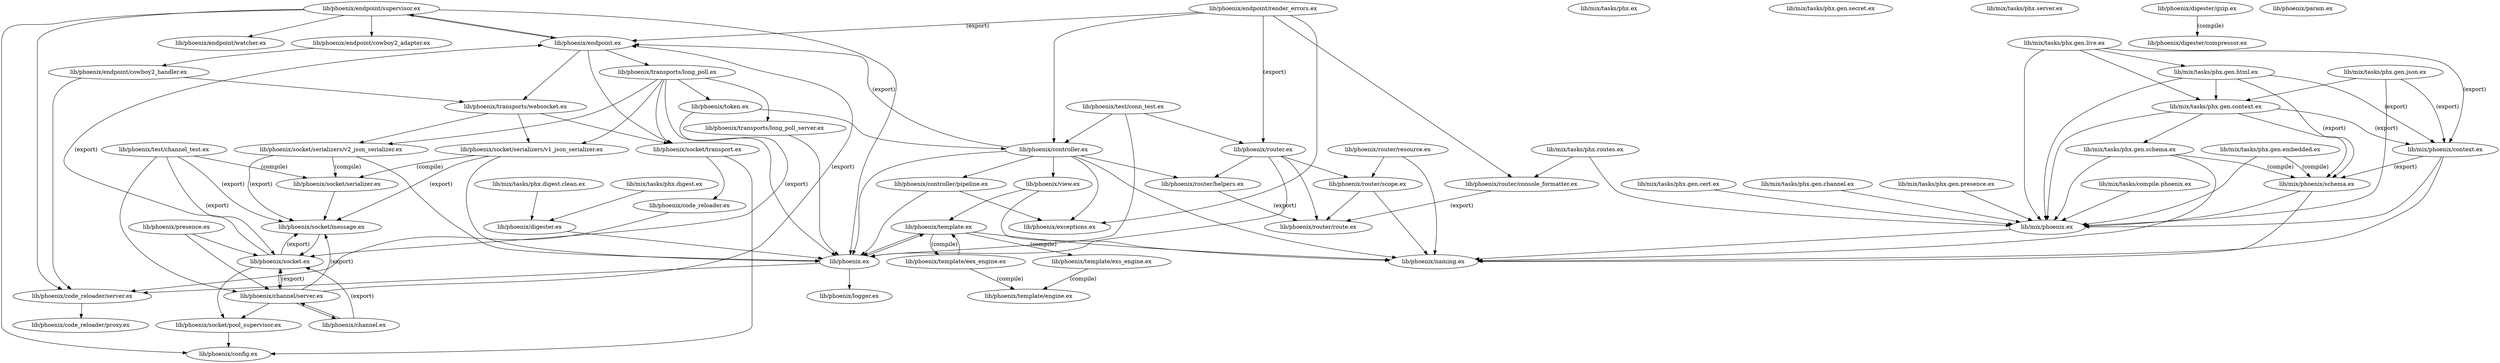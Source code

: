 digraph "phoenix" {
  "lib/mix/phoenix.ex"
  "lib/mix/phoenix.ex" -> "lib/phoenix/naming.ex"
  "lib/mix/phoenix/context.ex"
  "lib/mix/phoenix/context.ex" -> "lib/mix/phoenix.ex"
  "lib/mix/phoenix/context.ex" -> "lib/mix/phoenix/schema.ex" [label="(export)"]
  "lib/mix/phoenix/schema.ex" -> "lib/mix/phoenix.ex"
  "lib/mix/phoenix/schema.ex" -> "lib/phoenix/naming.ex"
  "lib/mix/phoenix/context.ex" -> "lib/phoenix/naming.ex"
  "lib/mix/phoenix/schema.ex"
  "lib/mix/tasks/compile.phoenix.ex"
  "lib/mix/tasks/compile.phoenix.ex" -> "lib/mix/phoenix.ex"
  "lib/mix/tasks/phx.digest.clean.ex"
  "lib/mix/tasks/phx.digest.clean.ex" -> "lib/phoenix/digester.ex"
  "lib/phoenix/digester.ex" -> "lib/phoenix.ex"
  "lib/phoenix.ex" -> "lib/phoenix/code_reloader/server.ex"
  "lib/phoenix/code_reloader/server.ex" -> "lib/phoenix/code_reloader/proxy.ex"
  "lib/phoenix.ex" -> "lib/phoenix/logger.ex"
  "lib/phoenix.ex" -> "lib/phoenix/template.ex"
  "lib/phoenix/template.ex" -> "lib/phoenix.ex"
  "lib/phoenix/template.ex" -> "lib/phoenix/naming.ex"
  "lib/phoenix/template.ex" -> "lib/phoenix/template/eex_engine.ex" [label="(compile)"]
  "lib/phoenix/template/eex_engine.ex" -> "lib/phoenix/template.ex"
  "lib/phoenix/template/eex_engine.ex" -> "lib/phoenix/template/engine.ex" [label="(compile)"]
  "lib/phoenix/template.ex" -> "lib/phoenix/template/exs_engine.ex" [label="(compile)"]
  "lib/phoenix/template/exs_engine.ex" -> "lib/phoenix/template/engine.ex" [label="(compile)"]
  "lib/mix/tasks/phx.digest.ex"
  "lib/mix/tasks/phx.digest.ex" -> "lib/phoenix/digester.ex"
  "lib/mix/tasks/phx.ex"
  "lib/mix/tasks/phx.gen.cert.ex"
  "lib/mix/tasks/phx.gen.cert.ex" -> "lib/mix/phoenix.ex"
  "lib/mix/tasks/phx.gen.channel.ex"
  "lib/mix/tasks/phx.gen.channel.ex" -> "lib/mix/phoenix.ex"
  "lib/mix/tasks/phx.gen.context.ex"
  "lib/mix/tasks/phx.gen.context.ex" -> "lib/mix/phoenix.ex"
  "lib/mix/tasks/phx.gen.context.ex" -> "lib/mix/phoenix/context.ex" [label="(export)"]
  "lib/mix/tasks/phx.gen.context.ex" -> "lib/mix/phoenix/schema.ex"
  "lib/mix/tasks/phx.gen.context.ex" -> "lib/mix/tasks/phx.gen.schema.ex"
  "lib/mix/tasks/phx.gen.schema.ex" -> "lib/mix/phoenix.ex"
  "lib/mix/tasks/phx.gen.schema.ex" -> "lib/mix/phoenix/schema.ex" [label="(compile)"]
  "lib/mix/tasks/phx.gen.schema.ex" -> "lib/phoenix/naming.ex"
  "lib/mix/tasks/phx.gen.embedded.ex"
  "lib/mix/tasks/phx.gen.embedded.ex" -> "lib/mix/phoenix.ex"
  "lib/mix/tasks/phx.gen.embedded.ex" -> "lib/mix/phoenix/schema.ex" [label="(compile)"]
  "lib/mix/tasks/phx.gen.html.ex"
  "lib/mix/tasks/phx.gen.html.ex" -> "lib/mix/phoenix.ex"
  "lib/mix/tasks/phx.gen.html.ex" -> "lib/mix/phoenix/context.ex" [label="(export)"]
  "lib/mix/tasks/phx.gen.html.ex" -> "lib/mix/phoenix/schema.ex" [label="(export)"]
  "lib/mix/tasks/phx.gen.html.ex" -> "lib/mix/tasks/phx.gen.context.ex"
  "lib/mix/tasks/phx.gen.json.ex"
  "lib/mix/tasks/phx.gen.json.ex" -> "lib/mix/phoenix.ex"
  "lib/mix/tasks/phx.gen.json.ex" -> "lib/mix/phoenix/context.ex" [label="(export)"]
  "lib/mix/tasks/phx.gen.json.ex" -> "lib/mix/tasks/phx.gen.context.ex"
  "lib/mix/tasks/phx.gen.live.ex"
  "lib/mix/tasks/phx.gen.live.ex" -> "lib/mix/phoenix.ex"
  "lib/mix/tasks/phx.gen.live.ex" -> "lib/mix/phoenix/context.ex" [label="(export)"]
  "lib/mix/tasks/phx.gen.live.ex" -> "lib/mix/tasks/phx.gen.context.ex"
  "lib/mix/tasks/phx.gen.live.ex" -> "lib/mix/tasks/phx.gen.html.ex"
  "lib/mix/tasks/phx.gen.presence.ex"
  "lib/mix/tasks/phx.gen.presence.ex" -> "lib/mix/phoenix.ex"
  "lib/mix/tasks/phx.gen.schema.ex"
  "lib/mix/tasks/phx.gen.secret.ex"
  "lib/mix/tasks/phx.routes.ex"
  "lib/mix/tasks/phx.routes.ex" -> "lib/mix/phoenix.ex"
  "lib/mix/tasks/phx.routes.ex" -> "lib/phoenix/router/console_formatter.ex"
  "lib/phoenix/router/console_formatter.ex" -> "lib/phoenix/router/route.ex" [label="(export)"]
  "lib/mix/tasks/phx.server.ex"
  "lib/phoenix.ex"
  "lib/phoenix/channel.ex"
  "lib/phoenix/channel.ex" -> "lib/phoenix/channel/server.ex"
  "lib/phoenix/channel/server.ex" -> "lib/phoenix/channel.ex"
  "lib/phoenix/channel/server.ex" -> "lib/phoenix/endpoint.ex" [label="(export)"]
  "lib/phoenix/endpoint.ex" -> "lib/phoenix/endpoint/supervisor.ex"
  "lib/phoenix/endpoint/supervisor.ex" -> "lib/phoenix.ex"
  "lib/phoenix/endpoint/supervisor.ex" -> "lib/phoenix/code_reloader/server.ex"
  "lib/phoenix/endpoint/supervisor.ex" -> "lib/phoenix/config.ex"
  "lib/phoenix/endpoint/supervisor.ex" -> "lib/phoenix/endpoint.ex"
  "lib/phoenix/endpoint/supervisor.ex" -> "lib/phoenix/endpoint/cowboy2_adapter.ex"
  "lib/phoenix/endpoint/cowboy2_adapter.ex" -> "lib/phoenix/endpoint/cowboy2_handler.ex"
  "lib/phoenix/endpoint/cowboy2_handler.ex" -> "lib/phoenix/code_reloader/server.ex"
  "lib/phoenix/endpoint/cowboy2_handler.ex" -> "lib/phoenix/transports/websocket.ex"
  "lib/phoenix/transports/websocket.ex" -> "lib/phoenix/socket/serializers/v1_json_serializer.ex"
  "lib/phoenix/socket/serializers/v1_json_serializer.ex" -> "lib/phoenix.ex"
  "lib/phoenix/socket/serializers/v1_json_serializer.ex" -> "lib/phoenix/socket/message.ex" [label="(export)"]
  "lib/phoenix/socket/message.ex" -> "lib/phoenix/socket.ex"
  "lib/phoenix/socket.ex" -> "lib/phoenix/channel/server.ex"
  "lib/phoenix/socket.ex" -> "lib/phoenix/endpoint.ex" [label="(export)"]
  "lib/phoenix/socket.ex" -> "lib/phoenix/socket/message.ex" [label="(export)"]
  "lib/phoenix/socket.ex" -> "lib/phoenix/socket/pool_supervisor.ex"
  "lib/phoenix/socket/pool_supervisor.ex" -> "lib/phoenix/config.ex"
  "lib/phoenix/socket/serializers/v1_json_serializer.ex" -> "lib/phoenix/socket/serializer.ex" [label="(compile)"]
  "lib/phoenix/socket/serializer.ex" -> "lib/phoenix/socket/message.ex"
  "lib/phoenix/transports/websocket.ex" -> "lib/phoenix/socket/serializers/v2_json_serializer.ex"
  "lib/phoenix/socket/serializers/v2_json_serializer.ex" -> "lib/phoenix.ex"
  "lib/phoenix/socket/serializers/v2_json_serializer.ex" -> "lib/phoenix/socket/message.ex" [label="(export)"]
  "lib/phoenix/socket/serializers/v2_json_serializer.ex" -> "lib/phoenix/socket/serializer.ex" [label="(compile)"]
  "lib/phoenix/transports/websocket.ex" -> "lib/phoenix/socket/transport.ex"
  "lib/phoenix/socket/transport.ex" -> "lib/phoenix/code_reloader.ex"
  "lib/phoenix/code_reloader.ex" -> "lib/phoenix/code_reloader/server.ex"
  "lib/phoenix/socket/transport.ex" -> "lib/phoenix/config.ex"
  "lib/phoenix/endpoint/supervisor.ex" -> "lib/phoenix/endpoint/watcher.ex"
  "lib/phoenix/endpoint.ex" -> "lib/phoenix/socket/transport.ex"
  "lib/phoenix/endpoint.ex" -> "lib/phoenix/transports/long_poll.ex"
  "lib/phoenix/transports/long_poll.ex" -> "lib/phoenix.ex"
  "lib/phoenix/transports/long_poll.ex" -> "lib/phoenix/socket/serializers/v1_json_serializer.ex"
  "lib/phoenix/transports/long_poll.ex" -> "lib/phoenix/socket/serializers/v2_json_serializer.ex"
  "lib/phoenix/transports/long_poll.ex" -> "lib/phoenix/socket/transport.ex"
  "lib/phoenix/transports/long_poll.ex" -> "lib/phoenix/token.ex"
  "lib/phoenix/token.ex" -> "lib/phoenix/controller.ex"
  "lib/phoenix/controller.ex" -> "lib/phoenix.ex"
  "lib/phoenix/controller.ex" -> "lib/phoenix/controller/pipeline.ex"
  "lib/phoenix/controller/pipeline.ex" -> "lib/phoenix.ex"
  "lib/phoenix/controller/pipeline.ex" -> "lib/phoenix/exceptions.ex"
  "lib/phoenix/controller.ex" -> "lib/phoenix/endpoint.ex" [label="(export)"]
  "lib/phoenix/controller.ex" -> "lib/phoenix/exceptions.ex"
  "lib/phoenix/controller.ex" -> "lib/phoenix/naming.ex"
  "lib/phoenix/controller.ex" -> "lib/phoenix/router/helpers.ex"
  "lib/phoenix/router/helpers.ex" -> "lib/phoenix/router/route.ex" [label="(export)"]
  "lib/phoenix/controller.ex" -> "lib/phoenix/view.ex"
  "lib/phoenix/view.ex" -> "lib/phoenix/naming.ex"
  "lib/phoenix/view.ex" -> "lib/phoenix/template.ex"
  "lib/phoenix/token.ex" -> "lib/phoenix/socket.ex" [label="(export)"]
  "lib/phoenix/transports/long_poll.ex" -> "lib/phoenix/transports/long_poll_server.ex"
  "lib/phoenix/transports/long_poll_server.ex" -> "lib/phoenix.ex"
  "lib/phoenix/endpoint.ex" -> "lib/phoenix/transports/websocket.ex"
  "lib/phoenix/channel/server.ex" -> "lib/phoenix/socket.ex" [label="(export)"]
  "lib/phoenix/channel/server.ex" -> "lib/phoenix/socket/message.ex" [label="(export)"]
  "lib/phoenix/channel/server.ex" -> "lib/phoenix/socket/pool_supervisor.ex"
  "lib/phoenix/channel.ex" -> "lib/phoenix/socket.ex" [label="(export)"]
  "lib/phoenix/channel/server.ex"
  "lib/phoenix/code_reloader.ex"
  "lib/phoenix/code_reloader/proxy.ex"
  "lib/phoenix/code_reloader/server.ex"
  "lib/phoenix/config.ex"
  "lib/phoenix/controller.ex"
  "lib/phoenix/controller/pipeline.ex"
  "lib/phoenix/digester.ex"
  "lib/phoenix/digester/compressor.ex"
  "lib/phoenix/digester/gzip.ex"
  "lib/phoenix/digester/gzip.ex" -> "lib/phoenix/digester/compressor.ex" [label="(compile)"]
  "lib/phoenix/endpoint.ex"
  "lib/phoenix/endpoint/cowboy2_adapter.ex"
  "lib/phoenix/endpoint/cowboy2_handler.ex"
  "lib/phoenix/endpoint/render_errors.ex"
  "lib/phoenix/endpoint/render_errors.ex" -> "lib/phoenix/controller.ex"
  "lib/phoenix/endpoint/render_errors.ex" -> "lib/phoenix/endpoint.ex" [label="(export)"]
  "lib/phoenix/endpoint/render_errors.ex" -> "lib/phoenix/exceptions.ex"
  "lib/phoenix/endpoint/render_errors.ex" -> "lib/phoenix/router.ex" [label="(export)"]
  "lib/phoenix/router.ex" -> "lib/phoenix.ex"
  "lib/phoenix/router.ex" -> "lib/phoenix/router/helpers.ex"
  "lib/phoenix/router.ex" -> "lib/phoenix/router/route.ex"
  "lib/phoenix/router.ex" -> "lib/phoenix/router/scope.ex"
  "lib/phoenix/router/scope.ex" -> "lib/phoenix/naming.ex"
  "lib/phoenix/router/scope.ex" -> "lib/phoenix/router/route.ex"
  "lib/phoenix/endpoint/render_errors.ex" -> "lib/phoenix/router/console_formatter.ex"
  "lib/phoenix/endpoint/supervisor.ex"
  "lib/phoenix/endpoint/watcher.ex"
  "lib/phoenix/exceptions.ex"
  "lib/phoenix/logger.ex"
  "lib/phoenix/naming.ex"
  "lib/phoenix/param.ex"
  "lib/phoenix/presence.ex"
  "lib/phoenix/presence.ex" -> "lib/phoenix/channel/server.ex"
  "lib/phoenix/presence.ex" -> "lib/phoenix/socket.ex"
  "lib/phoenix/router.ex"
  "lib/phoenix/router/console_formatter.ex"
  "lib/phoenix/router/helpers.ex"
  "lib/phoenix/router/resource.ex"
  "lib/phoenix/router/resource.ex" -> "lib/phoenix/naming.ex"
  "lib/phoenix/router/resource.ex" -> "lib/phoenix/router/scope.ex"
  "lib/phoenix/router/route.ex"
  "lib/phoenix/router/scope.ex"
  "lib/phoenix/socket.ex"
  "lib/phoenix/socket/message.ex"
  "lib/phoenix/socket/pool_supervisor.ex"
  "lib/phoenix/socket/serializer.ex"
  "lib/phoenix/socket/serializers/v1_json_serializer.ex"
  "lib/phoenix/socket/serializers/v2_json_serializer.ex"
  "lib/phoenix/socket/transport.ex"
  "lib/phoenix/template.ex"
  "lib/phoenix/template/eex_engine.ex"
  "lib/phoenix/template/engine.ex"
  "lib/phoenix/template/exs_engine.ex"
  "lib/phoenix/test/channel_test.ex"
  "lib/phoenix/test/channel_test.ex" -> "lib/phoenix/channel/server.ex"
  "lib/phoenix/test/channel_test.ex" -> "lib/phoenix/socket.ex" [label="(export)"]
  "lib/phoenix/test/channel_test.ex" -> "lib/phoenix/socket/message.ex" [label="(export)"]
  "lib/phoenix/test/channel_test.ex" -> "lib/phoenix/socket/serializer.ex" [label="(compile)"]
  "lib/phoenix/test/conn_test.ex"
  "lib/phoenix/test/conn_test.ex" -> "lib/phoenix.ex"
  "lib/phoenix/test/conn_test.ex" -> "lib/phoenix/controller.ex"
  "lib/phoenix/test/conn_test.ex" -> "lib/phoenix/router.ex"
  "lib/phoenix/token.ex"
  "lib/phoenix/transports/long_poll.ex"
  "lib/phoenix/transports/long_poll_server.ex"
  "lib/phoenix/transports/websocket.ex"
  "lib/phoenix/view.ex"
}
